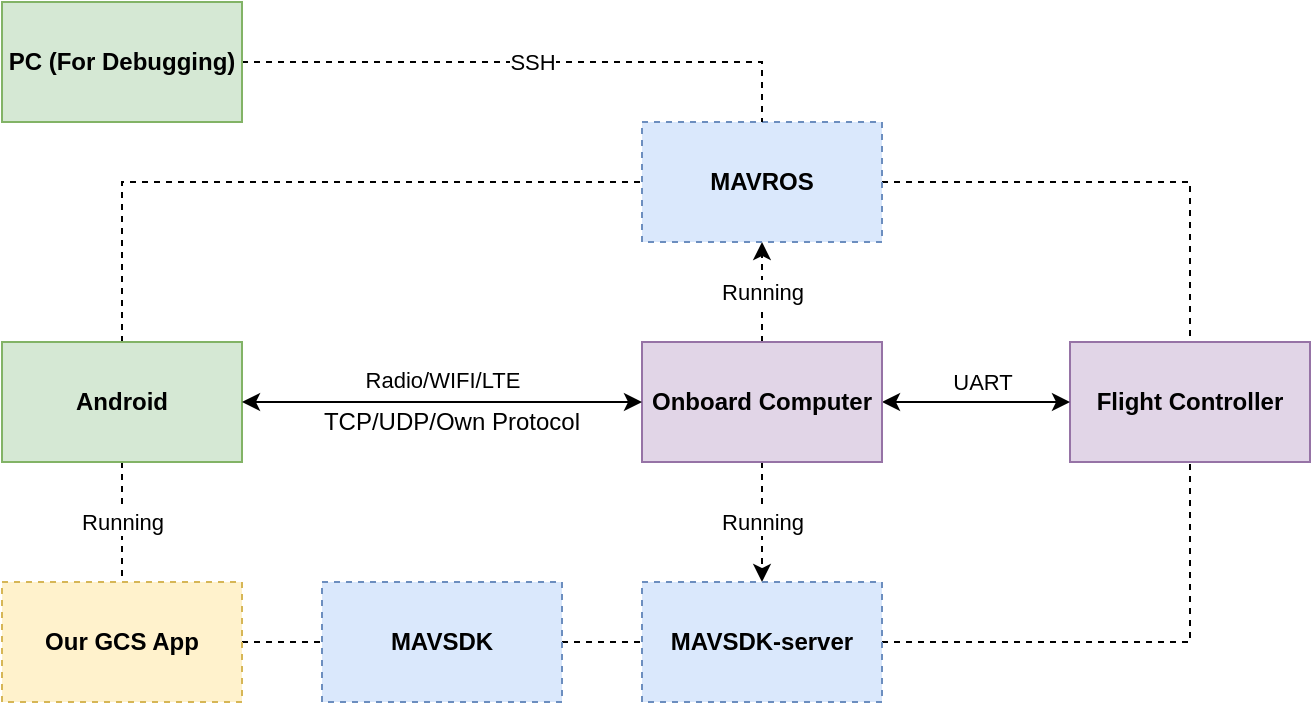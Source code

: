 <mxfile version="14.6.9" type="github">
  <diagram id="lMDNcOSs3lMQIxUguSS0" name="Page-1">
    <mxGraphModel dx="1064" dy="977" grid="1" gridSize="10" guides="1" tooltips="1" connect="1" arrows="1" fold="1" page="1" pageScale="1" pageWidth="1169" pageHeight="827" math="0" shadow="0">
      <root>
        <mxCell id="0" />
        <mxCell id="1" parent="0" />
        <mxCell id="IrnzPBB1oJrZkGAjnWZN-1" value="Flight Controller" style="rounded=0;whiteSpace=wrap;html=1;fillColor=#e1d5e7;strokeColor=#9673a6;fontStyle=1" vertex="1" parent="1">
          <mxGeometry x="864" y="570" width="120" height="60" as="geometry" />
        </mxCell>
        <mxCell id="IrnzPBB1oJrZkGAjnWZN-2" style="edgeStyle=orthogonalEdgeStyle;rounded=0;orthogonalLoop=1;jettySize=auto;html=1;exitX=1;exitY=0.5;exitDx=0;exitDy=0;entryX=0;entryY=0.5;entryDx=0;entryDy=0;startArrow=classic;startFill=1;" edge="1" parent="1" source="IrnzPBB1oJrZkGAjnWZN-5" target="IrnzPBB1oJrZkGAjnWZN-1">
          <mxGeometry relative="1" as="geometry" />
        </mxCell>
        <mxCell id="IrnzPBB1oJrZkGAjnWZN-3" value="UART" style="edgeLabel;html=1;align=center;verticalAlign=middle;resizable=0;points=[];" vertex="1" connectable="0" parent="IrnzPBB1oJrZkGAjnWZN-2">
          <mxGeometry x="0.325" y="3" relative="1" as="geometry">
            <mxPoint x="-13" y="-7" as="offset" />
          </mxGeometry>
        </mxCell>
        <mxCell id="IrnzPBB1oJrZkGAjnWZN-4" value="Running" style="edgeStyle=orthogonalEdgeStyle;rounded=0;orthogonalLoop=1;jettySize=auto;html=1;exitX=0.5;exitY=0;exitDx=0;exitDy=0;entryX=0.5;entryY=1;entryDx=0;entryDy=0;dashed=1;startArrow=none;startFill=0;endArrow=classic;endFill=1;" edge="1" parent="1" source="IrnzPBB1oJrZkGAjnWZN-5" target="IrnzPBB1oJrZkGAjnWZN-9">
          <mxGeometry relative="1" as="geometry" />
        </mxCell>
        <mxCell id="IrnzPBB1oJrZkGAjnWZN-32" value="Running" style="edgeStyle=orthogonalEdgeStyle;rounded=0;orthogonalLoop=1;jettySize=auto;html=1;exitX=0.5;exitY=1;exitDx=0;exitDy=0;entryX=0.5;entryY=0;entryDx=0;entryDy=0;dashed=1;endArrow=classic;endFill=1;" edge="1" parent="1" source="IrnzPBB1oJrZkGAjnWZN-5" target="IrnzPBB1oJrZkGAjnWZN-30">
          <mxGeometry relative="1" as="geometry" />
        </mxCell>
        <mxCell id="IrnzPBB1oJrZkGAjnWZN-5" value="Onboard Computer" style="rounded=0;whiteSpace=wrap;html=1;fillColor=#e1d5e7;strokeColor=#9673a6;fontStyle=1" vertex="1" parent="1">
          <mxGeometry x="650" y="570" width="120" height="60" as="geometry" />
        </mxCell>
        <mxCell id="IrnzPBB1oJrZkGAjnWZN-8" style="edgeStyle=orthogonalEdgeStyle;rounded=0;orthogonalLoop=1;jettySize=auto;html=1;exitX=1;exitY=0.5;exitDx=0;exitDy=0;entryX=0.5;entryY=0;entryDx=0;entryDy=0;dashed=1;startArrow=none;startFill=0;endArrow=none;endFill=0;" edge="1" parent="1" source="IrnzPBB1oJrZkGAjnWZN-9" target="IrnzPBB1oJrZkGAjnWZN-1">
          <mxGeometry relative="1" as="geometry" />
        </mxCell>
        <mxCell id="IrnzPBB1oJrZkGAjnWZN-9" value="MAVROS" style="rounded=0;whiteSpace=wrap;html=1;fillColor=#dae8fc;strokeColor=#6c8ebf;fontStyle=1;dashed=1;" vertex="1" parent="1">
          <mxGeometry x="650" y="460" width="120" height="60" as="geometry" />
        </mxCell>
        <mxCell id="IrnzPBB1oJrZkGAjnWZN-28" style="edgeStyle=orthogonalEdgeStyle;rounded=0;orthogonalLoop=1;jettySize=auto;html=1;exitX=1;exitY=0.5;exitDx=0;exitDy=0;entryX=0;entryY=0.5;entryDx=0;entryDy=0;endArrow=none;endFill=0;dashed=1;" edge="1" parent="1" source="IrnzPBB1oJrZkGAjnWZN-11" target="IrnzPBB1oJrZkGAjnWZN-18">
          <mxGeometry relative="1" as="geometry" />
        </mxCell>
        <mxCell id="IrnzPBB1oJrZkGAjnWZN-11" value="Our GCS App" style="rounded=0;whiteSpace=wrap;html=1;fillColor=#fff2cc;strokeColor=#d6b656;fontStyle=1;dashed=1;" vertex="1" parent="1">
          <mxGeometry x="330" y="690" width="120" height="60" as="geometry" />
        </mxCell>
        <mxCell id="IrnzPBB1oJrZkGAjnWZN-29" value="Running" style="edgeStyle=orthogonalEdgeStyle;rounded=0;orthogonalLoop=1;jettySize=auto;html=1;exitX=0.5;exitY=1;exitDx=0;exitDy=0;entryX=0.5;entryY=0;entryDx=0;entryDy=0;dashed=1;endArrow=none;endFill=0;" edge="1" parent="1" source="IrnzPBB1oJrZkGAjnWZN-15" target="IrnzPBB1oJrZkGAjnWZN-11">
          <mxGeometry relative="1" as="geometry" />
        </mxCell>
        <mxCell id="IrnzPBB1oJrZkGAjnWZN-40" style="edgeStyle=orthogonalEdgeStyle;rounded=0;orthogonalLoop=1;jettySize=auto;html=1;exitX=0.5;exitY=0;exitDx=0;exitDy=0;entryX=0;entryY=0.5;entryDx=0;entryDy=0;dashed=1;startArrow=none;startFill=0;endArrow=none;endFill=0;" edge="1" parent="1" source="IrnzPBB1oJrZkGAjnWZN-15" target="IrnzPBB1oJrZkGAjnWZN-9">
          <mxGeometry relative="1" as="geometry" />
        </mxCell>
        <mxCell id="IrnzPBB1oJrZkGAjnWZN-15" value="Android" style="rounded=0;whiteSpace=wrap;html=1;fillColor=#d5e8d4;strokeColor=#82b366;fontStyle=1" vertex="1" parent="1">
          <mxGeometry x="330" y="570" width="120" height="60" as="geometry" />
        </mxCell>
        <mxCell id="IrnzPBB1oJrZkGAjnWZN-16" style="edgeStyle=orthogonalEdgeStyle;rounded=0;orthogonalLoop=1;jettySize=auto;html=1;exitX=1;exitY=0.5;exitDx=0;exitDy=0;startArrow=classic;startFill=1;entryX=0;entryY=0.5;entryDx=0;entryDy=0;" edge="1" parent="1" source="IrnzPBB1oJrZkGAjnWZN-15" target="IrnzPBB1oJrZkGAjnWZN-5">
          <mxGeometry relative="1" as="geometry">
            <mxPoint x="780" y="610" as="sourcePoint" />
            <mxPoint x="650" y="600" as="targetPoint" />
            <Array as="points">
              <mxPoint x="560" y="600" />
              <mxPoint x="560" y="600" />
            </Array>
          </mxGeometry>
        </mxCell>
        <mxCell id="IrnzPBB1oJrZkGAjnWZN-31" style="edgeStyle=orthogonalEdgeStyle;rounded=0;orthogonalLoop=1;jettySize=auto;html=1;exitX=1;exitY=0.5;exitDx=0;exitDy=0;entryX=0;entryY=0.5;entryDx=0;entryDy=0;dashed=1;endArrow=none;endFill=0;" edge="1" parent="1" source="IrnzPBB1oJrZkGAjnWZN-18" target="IrnzPBB1oJrZkGAjnWZN-30">
          <mxGeometry relative="1" as="geometry" />
        </mxCell>
        <mxCell id="IrnzPBB1oJrZkGAjnWZN-18" value="MAVSDK" style="rounded=0;whiteSpace=wrap;html=1;fillColor=#dae8fc;strokeColor=#6c8ebf;fontStyle=1;dashed=1;" vertex="1" parent="1">
          <mxGeometry x="490" y="690" width="120" height="60" as="geometry" />
        </mxCell>
        <mxCell id="IrnzPBB1oJrZkGAjnWZN-19" value="Radio/WIFI/LTE" style="edgeLabel;html=1;align=center;verticalAlign=middle;resizable=0;points=[];" vertex="1" connectable="0" parent="1">
          <mxGeometry x="550" y="589.0" as="geometry" />
        </mxCell>
        <mxCell id="IrnzPBB1oJrZkGAjnWZN-21" value="" style="shape=image;verticalLabelPosition=bottom;labelBackgroundColor=#ffffff;verticalAlign=top;aspect=fixed;imageAspect=0;image=https://mavlink.io/assets/site/logo_mavlink_small.png;" vertex="1" parent="1">
          <mxGeometry x="790" y="468" width="74" height="17.76" as="geometry" />
        </mxCell>
        <mxCell id="IrnzPBB1oJrZkGAjnWZN-25" value="" style="shape=image;html=1;verticalAlign=top;verticalLabelPosition=bottom;labelBackgroundColor=#ffffff;imageAspect=0;aspect=fixed;image=https://cdn2.iconfinder.com/data/icons/strongicon-vol-24-free/24/filetype-16-128.png;dashed=1;" vertex="1" parent="1">
          <mxGeometry x="660" y="481" width="18" height="18" as="geometry" />
        </mxCell>
        <mxCell id="IrnzPBB1oJrZkGAjnWZN-26" value="" style="shape=image;html=1;verticalAlign=top;verticalLabelPosition=bottom;labelBackgroundColor=#ffffff;imageAspect=0;aspect=fixed;image=https://cdn4.iconfinder.com/data/icons/logos-and-brands/512/181_Java_logo_logos-128.png;dashed=1;" vertex="1" parent="1">
          <mxGeometry x="500" y="710" width="20" height="20" as="geometry" />
        </mxCell>
        <mxCell id="IrnzPBB1oJrZkGAjnWZN-33" style="edgeStyle=orthogonalEdgeStyle;rounded=0;orthogonalLoop=1;jettySize=auto;html=1;exitX=1;exitY=0.5;exitDx=0;exitDy=0;entryX=0.5;entryY=1;entryDx=0;entryDy=0;dashed=1;endArrow=none;endFill=0;" edge="1" parent="1" source="IrnzPBB1oJrZkGAjnWZN-30" target="IrnzPBB1oJrZkGAjnWZN-1">
          <mxGeometry relative="1" as="geometry" />
        </mxCell>
        <mxCell id="IrnzPBB1oJrZkGAjnWZN-30" value="MAVSDK-server" style="rounded=0;whiteSpace=wrap;html=1;fillColor=#dae8fc;strokeColor=#6c8ebf;fontStyle=1;dashed=1;" vertex="1" parent="1">
          <mxGeometry x="650" y="690" width="120" height="60" as="geometry" />
        </mxCell>
        <mxCell id="IrnzPBB1oJrZkGAjnWZN-34" value="" style="shape=image;verticalLabelPosition=bottom;labelBackgroundColor=#ffffff;verticalAlign=top;aspect=fixed;imageAspect=0;image=https://mavlink.io/assets/site/logo_mavlink_small.png;" vertex="1" parent="1">
          <mxGeometry x="790" y="692.24" width="74" height="17.76" as="geometry" />
        </mxCell>
        <mxCell id="IrnzPBB1oJrZkGAjnWZN-35" value="TCP/UDP/Own Protocol" style="text;html=1;strokeColor=none;fillColor=none;align=center;verticalAlign=middle;whiteSpace=wrap;rounded=0;" vertex="1" parent="1">
          <mxGeometry x="470" y="600" width="170" height="20" as="geometry" />
        </mxCell>
        <mxCell id="IrnzPBB1oJrZkGAjnWZN-39" value="SSH" style="edgeStyle=orthogonalEdgeStyle;rounded=0;orthogonalLoop=1;jettySize=auto;html=1;exitX=1;exitY=0.5;exitDx=0;exitDy=0;entryX=0.5;entryY=0;entryDx=0;entryDy=0;startArrow=none;startFill=0;endArrow=none;endFill=0;dashed=1;" edge="1" parent="1" source="IrnzPBB1oJrZkGAjnWZN-36" target="IrnzPBB1oJrZkGAjnWZN-9">
          <mxGeometry relative="1" as="geometry">
            <Array as="points">
              <mxPoint x="710" y="430" />
            </Array>
          </mxGeometry>
        </mxCell>
        <mxCell id="IrnzPBB1oJrZkGAjnWZN-36" value="PC (For Debugging)" style="rounded=0;whiteSpace=wrap;html=1;fillColor=#d5e8d4;strokeColor=#82b366;fontStyle=1" vertex="1" parent="1">
          <mxGeometry x="330" y="400" width="120" height="60" as="geometry" />
        </mxCell>
      </root>
    </mxGraphModel>
  </diagram>
</mxfile>
